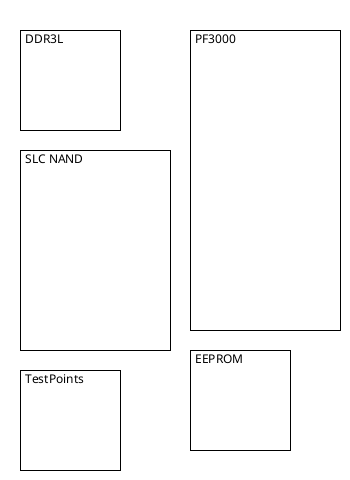 {
  "sha1": "nsbsfpoykv21y7oys8icf74tkrbeyaw",
  "insertion": {
    "when": "2024-06-04T17:28:38.972Z",
    "user": "plantuml@gmail.com"
  }
}
@startwire
*DDR3L
*SLC_NAND [150x200]
*TestPoints
--
*PF3000 [150x300]
*EEPROM
@endwire
